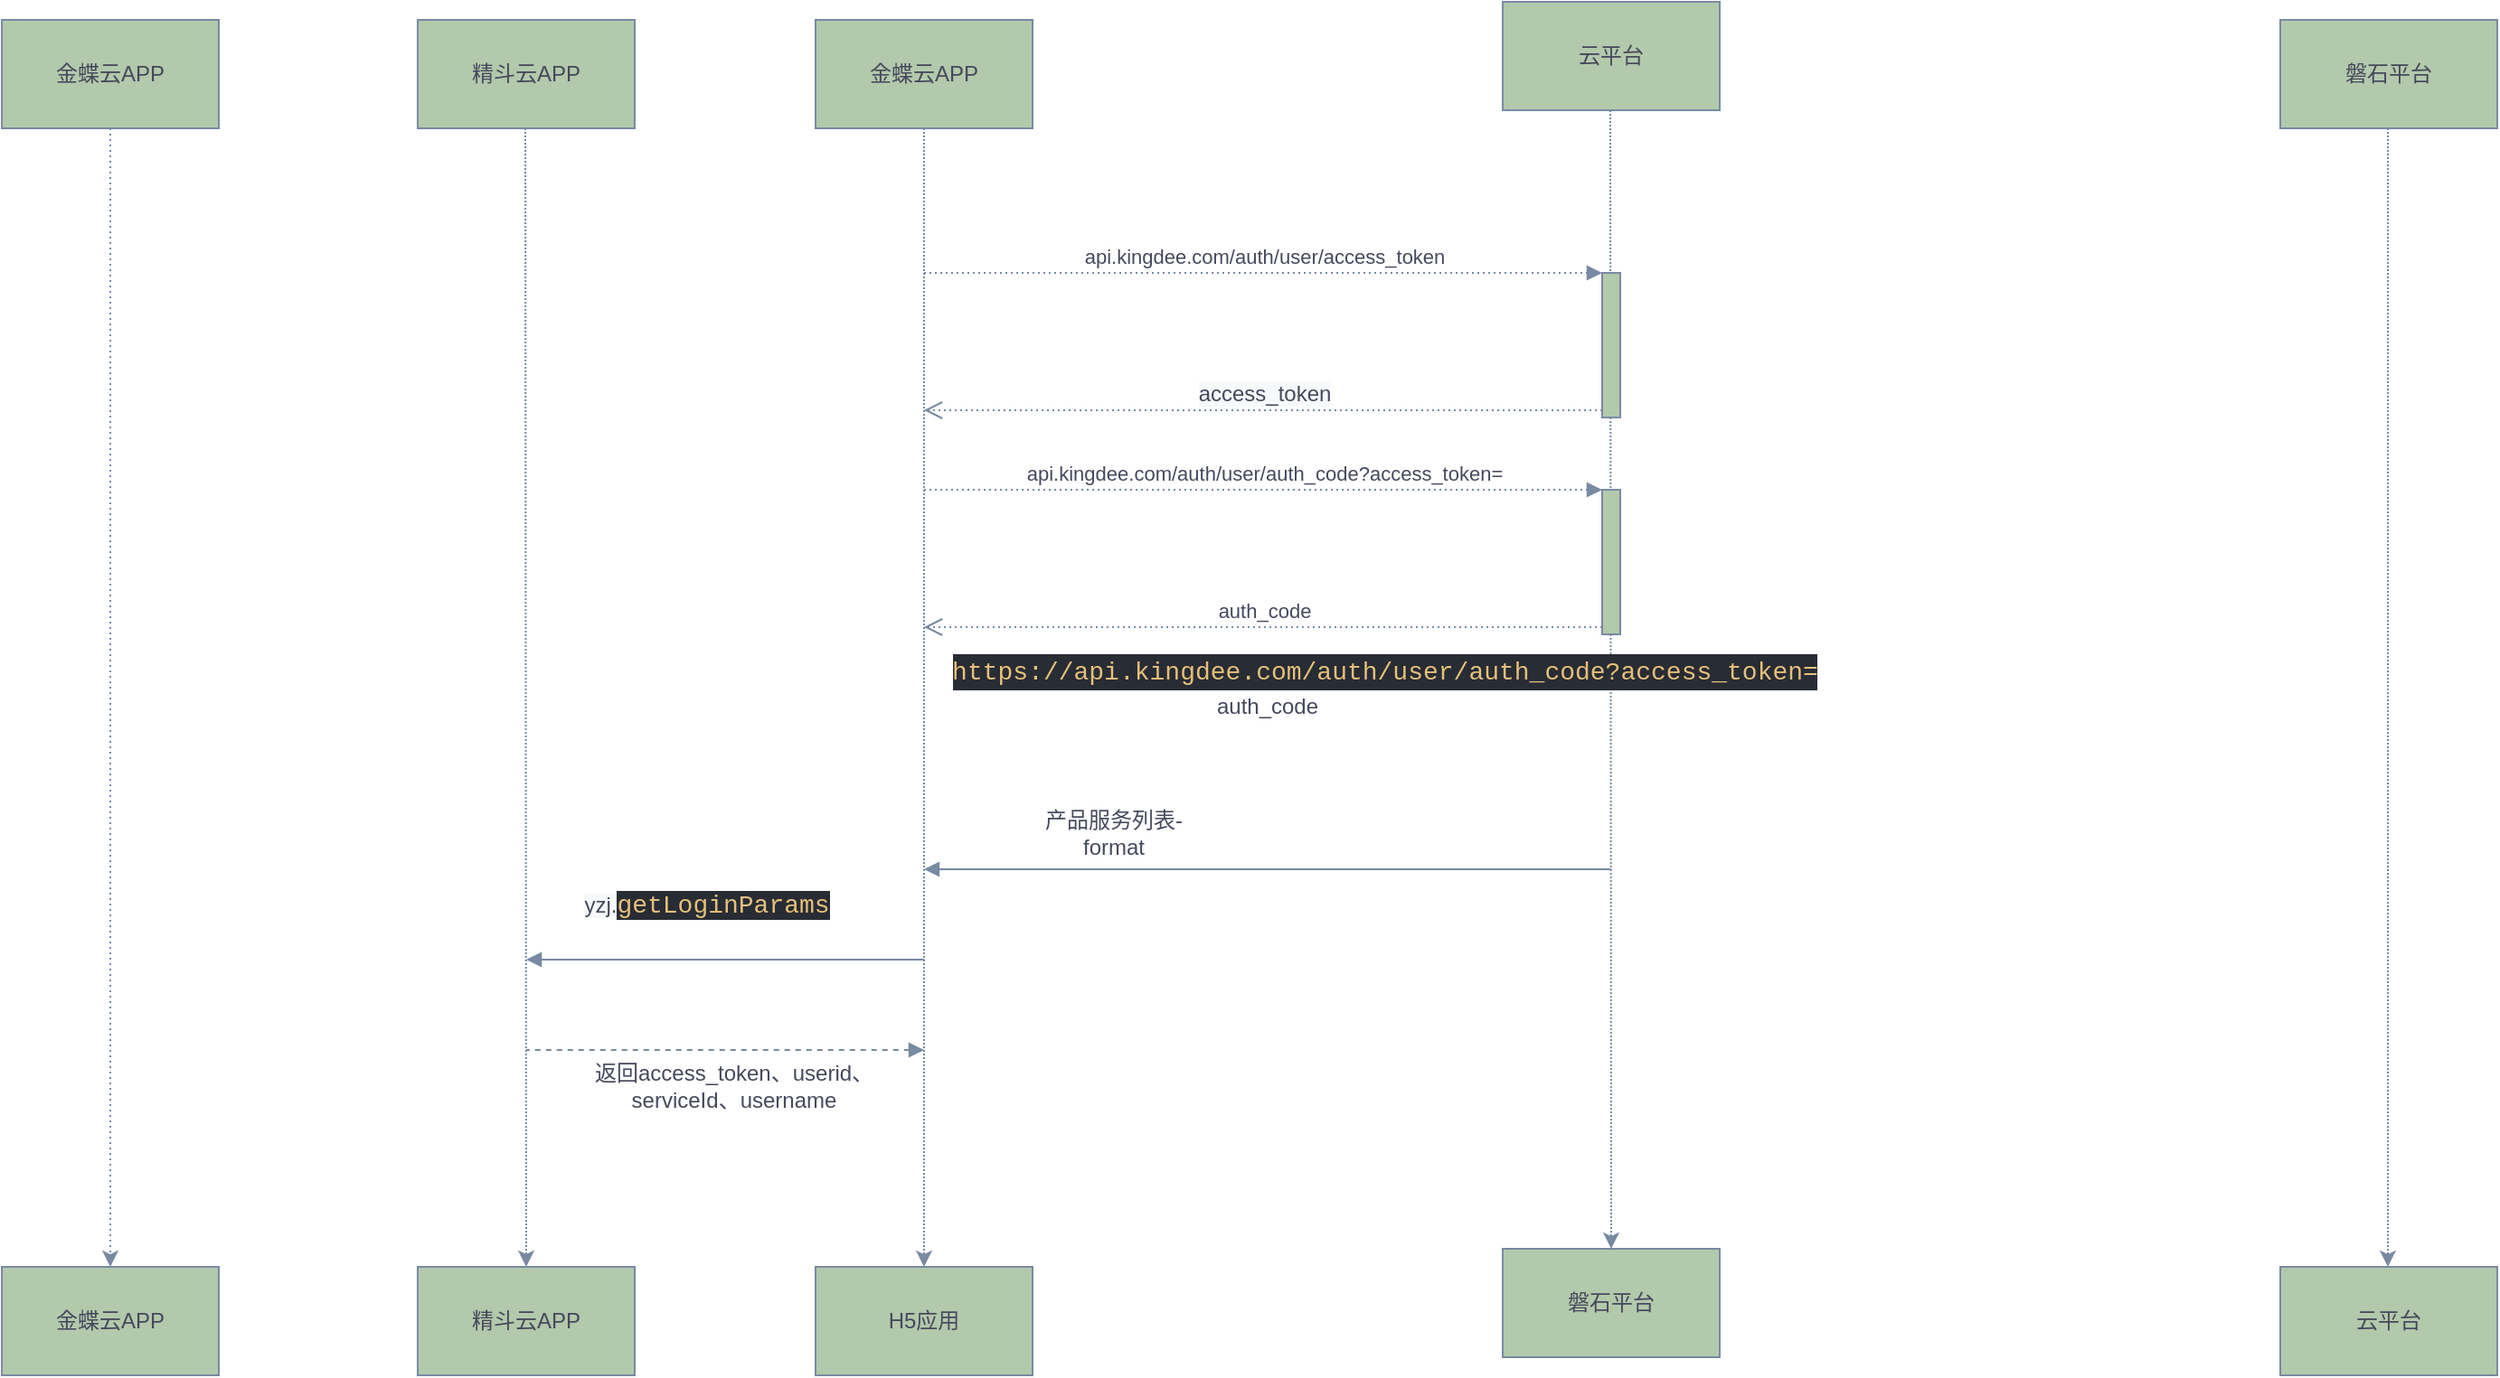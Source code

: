 <mxfile version="17.3.0" type="github">
  <diagram id="u581YdtqbokDeer0Uxru" name="Page-1">
    <mxGraphModel dx="1773" dy="557" grid="1" gridSize="10" guides="1" tooltips="1" connect="1" arrows="1" fold="1" page="1" pageScale="1" pageWidth="827" pageHeight="1169" math="0" shadow="0">
      <root>
        <mxCell id="0" />
        <mxCell id="1" parent="0" />
        <mxCell id="Jhj8KREctP6kbI35rBeC-1" style="edgeStyle=orthogonalEdgeStyle;rounded=0;orthogonalLoop=1;jettySize=auto;html=1;exitX=0.5;exitY=1;exitDx=0;exitDy=0;dashed=1;dashPattern=1 1;strokeColor=#788AA3;fontColor=#46495D;" parent="1" source="Jhj8KREctP6kbI35rBeC-2" target="Jhj8KREctP6kbI35rBeC-5" edge="1">
          <mxGeometry relative="1" as="geometry" />
        </mxCell>
        <mxCell id="Jhj8KREctP6kbI35rBeC-2" value="金蝶云APP" style="rounded=0;whiteSpace=wrap;html=1;fillColor=#B2C9AB;strokeColor=#788AA3;fontColor=#46495D;" parent="1" vertex="1">
          <mxGeometry x="80" y="50" width="120" height="60" as="geometry" />
        </mxCell>
        <mxCell id="Jhj8KREctP6kbI35rBeC-3" value="磐石平台" style="rounded=0;whiteSpace=wrap;html=1;fillColor=#B2C9AB;strokeColor=#788AA3;fontColor=#46495D;" parent="1" vertex="1">
          <mxGeometry x="890" y="50" width="120" height="60" as="geometry" />
        </mxCell>
        <mxCell id="Jhj8KREctP6kbI35rBeC-4" value="云平台" style="rounded=0;whiteSpace=wrap;html=1;fillColor=#B2C9AB;strokeColor=#788AA3;fontColor=#46495D;" parent="1" vertex="1">
          <mxGeometry x="460" y="40" width="120" height="60" as="geometry" />
        </mxCell>
        <mxCell id="Jhj8KREctP6kbI35rBeC-5" value="H5应用" style="rounded=0;whiteSpace=wrap;html=1;fillColor=#B2C9AB;strokeColor=#788AA3;fontColor=#46495D;" parent="1" vertex="1">
          <mxGeometry x="80" y="740" width="120" height="60" as="geometry" />
        </mxCell>
        <mxCell id="Jhj8KREctP6kbI35rBeC-6" value="云平台" style="rounded=0;whiteSpace=wrap;html=1;fillColor=#B2C9AB;strokeColor=#788AA3;fontColor=#46495D;" parent="1" vertex="1">
          <mxGeometry x="890" y="740" width="120" height="60" as="geometry" />
        </mxCell>
        <mxCell id="Jhj8KREctP6kbI35rBeC-7" value="磐石平台" style="rounded=0;whiteSpace=wrap;html=1;fillColor=#B2C9AB;strokeColor=#788AA3;fontColor=#46495D;" parent="1" vertex="1">
          <mxGeometry x="460" y="730" width="120" height="60" as="geometry" />
        </mxCell>
        <mxCell id="Jhj8KREctP6kbI35rBeC-8" style="edgeStyle=orthogonalEdgeStyle;rounded=0;orthogonalLoop=1;jettySize=auto;html=1;exitX=0.5;exitY=1;exitDx=0;exitDy=0;dashed=1;dashPattern=1 1;entryX=0.5;entryY=0;entryDx=0;entryDy=0;strokeColor=#788AA3;fontColor=#46495D;" parent="1" target="Jhj8KREctP6kbI35rBeC-7" edge="1">
          <mxGeometry relative="1" as="geometry">
            <mxPoint x="519.5" y="100" as="sourcePoint" />
            <mxPoint x="519.5" y="410" as="targetPoint" />
          </mxGeometry>
        </mxCell>
        <mxCell id="Jhj8KREctP6kbI35rBeC-9" style="edgeStyle=orthogonalEdgeStyle;rounded=0;orthogonalLoop=1;jettySize=auto;html=1;exitX=0.5;exitY=1;exitDx=0;exitDy=0;dashed=1;dashPattern=1 1;strokeColor=#788AA3;fontColor=#46495D;" parent="1" target="Jhj8KREctP6kbI35rBeC-6" edge="1">
          <mxGeometry relative="1" as="geometry">
            <mxPoint x="949.5" y="110" as="sourcePoint" />
            <mxPoint x="949.5" y="420" as="targetPoint" />
          </mxGeometry>
        </mxCell>
        <mxCell id="Jhj8KREctP6kbI35rBeC-15" value="&lt;div style=&quot;color: rgb(187 , 187 , 187) ; background-color: rgb(40 , 44 , 52) ; font-family: &amp;#34;menlo&amp;#34; , &amp;#34;monaco&amp;#34; , &amp;#34;courier new&amp;#34; , monospace ; font-size: 14px ; line-height: 20px&quot;&gt;&lt;span style=&quot;color: #e5c07b&quot;&gt;https://api.kingdee.com/auth/user/auth_code?access_token=&lt;/span&gt;&lt;/div&gt;" style="text;html=1;strokeColor=none;fillColor=none;align=center;verticalAlign=middle;whiteSpace=wrap;rounded=0;fontColor=#46495D;" parent="1" vertex="1">
          <mxGeometry x="150" y="400" width="490" height="20" as="geometry" />
        </mxCell>
        <mxCell id="Jhj8KREctP6kbI35rBeC-17" value="auth_code" style="text;html=1;strokeColor=none;fillColor=none;align=center;verticalAlign=middle;whiteSpace=wrap;rounded=0;fontColor=#46495D;" parent="1" vertex="1">
          <mxGeometry x="310" y="420" width="40" height="20" as="geometry" />
        </mxCell>
        <mxCell id="Jhj8KREctP6kbI35rBeC-20" value="" style="endArrow=none;html=1;startArrow=block;startFill=1;fontColor=#46495D;fillColor=#B2C9AB;strokeColor=#788AA3;" parent="1" edge="1">
          <mxGeometry width="50" height="50" relative="1" as="geometry">
            <mxPoint x="140" y="520" as="sourcePoint" />
            <mxPoint x="520" y="520" as="targetPoint" />
          </mxGeometry>
        </mxCell>
        <mxCell id="Jhj8KREctP6kbI35rBeC-21" value="产品服务列表-format&lt;br&gt;" style="text;html=1;strokeColor=none;fillColor=none;align=center;verticalAlign=middle;whiteSpace=wrap;rounded=0;fontColor=#46495D;" parent="1" vertex="1">
          <mxGeometry x="200" y="490" width="90" height="20" as="geometry" />
        </mxCell>
        <mxCell id="Jhj8KREctP6kbI35rBeC-22" value="精斗云APP" style="rounded=0;whiteSpace=wrap;html=1;fillColor=#B2C9AB;strokeColor=#788AA3;fontColor=#46495D;" parent="1" vertex="1">
          <mxGeometry x="-140" y="50" width="120" height="60" as="geometry" />
        </mxCell>
        <mxCell id="Jhj8KREctP6kbI35rBeC-23" value="精斗云APP" style="rounded=0;whiteSpace=wrap;html=1;fillColor=#B2C9AB;strokeColor=#788AA3;fontColor=#46495D;" parent="1" vertex="1">
          <mxGeometry x="-140" y="740" width="120" height="60" as="geometry" />
        </mxCell>
        <mxCell id="Jhj8KREctP6kbI35rBeC-24" style="edgeStyle=orthogonalEdgeStyle;rounded=0;orthogonalLoop=1;jettySize=auto;html=1;exitX=0.5;exitY=1;exitDx=0;exitDy=0;dashed=1;dashPattern=1 1;entryX=0.5;entryY=0;entryDx=0;entryDy=0;strokeColor=#788AA3;fontColor=#46495D;" parent="1" target="Jhj8KREctP6kbI35rBeC-23" edge="1">
          <mxGeometry relative="1" as="geometry">
            <mxPoint x="-80.5" y="110" as="sourcePoint" />
            <mxPoint x="-80.5" y="580" as="targetPoint" />
          </mxGeometry>
        </mxCell>
        <mxCell id="Jhj8KREctP6kbI35rBeC-25" value="" style="endArrow=none;html=1;startArrow=block;startFill=1;strokeColor=#788AA3;fontColor=#46495D;" parent="1" edge="1">
          <mxGeometry width="50" height="50" relative="1" as="geometry">
            <mxPoint x="-80" y="570" as="sourcePoint" />
            <mxPoint x="140" y="570" as="targetPoint" />
          </mxGeometry>
        </mxCell>
        <mxCell id="Jhj8KREctP6kbI35rBeC-26" value="&lt;span style=&quot;background-color: rgb(248 , 249 , 250)&quot;&gt;yzj.&lt;/span&gt;&lt;span style=&quot;color: rgb(229 , 192 , 123) ; background-color: rgb(40 , 44 , 52) ; font-family: &amp;#34;menlo&amp;#34; , &amp;#34;monaco&amp;#34; , &amp;#34;courier new&amp;#34; , monospace ; font-size: 14px&quot;&gt;getLoginParams&lt;/span&gt;" style="text;html=1;strokeColor=none;fillColor=none;align=center;verticalAlign=middle;whiteSpace=wrap;rounded=0;fontColor=#46495D;" parent="1" vertex="1">
          <mxGeometry x="-70" y="530" width="180" height="20" as="geometry" />
        </mxCell>
        <mxCell id="Jhj8KREctP6kbI35rBeC-27" value="" style="endArrow=none;dashed=1;html=1;startArrow=block;startFill=1;strokeColor=#788AA3;fontColor=#46495D;" parent="1" edge="1">
          <mxGeometry width="50" height="50" relative="1" as="geometry">
            <mxPoint x="140" y="620" as="sourcePoint" />
            <mxPoint x="-80" y="620" as="targetPoint" />
          </mxGeometry>
        </mxCell>
        <mxCell id="Jhj8KREctP6kbI35rBeC-28" value="返回access_token、userid、serviceId、username" style="text;html=1;strokeColor=none;fillColor=none;align=center;verticalAlign=middle;whiteSpace=wrap;rounded=0;fontColor=#46495D;" parent="1" vertex="1">
          <mxGeometry x="-50" y="630" width="170" height="20" as="geometry" />
        </mxCell>
        <mxCell id="NsgEEQxtwvJ1XCvzVNjy-4" value="" style="edgeStyle=orthogonalEdgeStyle;rounded=0;orthogonalLoop=1;jettySize=auto;html=1;dashed=1;dashPattern=1 2;strokeColor=#788AA3;fontColor=#46495D;" edge="1" parent="1" source="NsgEEQxtwvJ1XCvzVNjy-1" target="NsgEEQxtwvJ1XCvzVNjy-3">
          <mxGeometry relative="1" as="geometry" />
        </mxCell>
        <mxCell id="NsgEEQxtwvJ1XCvzVNjy-1" value="金蝶云APP" style="rounded=0;whiteSpace=wrap;html=1;fillColor=#B2C9AB;strokeColor=#788AA3;fontColor=#46495D;" vertex="1" parent="1">
          <mxGeometry x="-370" y="50" width="120" height="60" as="geometry" />
        </mxCell>
        <mxCell id="NsgEEQxtwvJ1XCvzVNjy-3" value="金蝶云APP" style="rounded=0;whiteSpace=wrap;html=1;fillColor=#B2C9AB;strokeColor=#788AA3;fontColor=#46495D;" vertex="1" parent="1">
          <mxGeometry x="-370" y="740" width="120" height="60" as="geometry" />
        </mxCell>
        <mxCell id="NsgEEQxtwvJ1XCvzVNjy-5" value="" style="html=1;points=[];perimeter=orthogonalPerimeter;fillColor=#B2C9AB;strokeColor=#788AA3;fontColor=#46495D;" vertex="1" parent="1">
          <mxGeometry x="515" y="190" width="10" height="80" as="geometry" />
        </mxCell>
        <mxCell id="NsgEEQxtwvJ1XCvzVNjy-6" value="api.kingdee.com/auth/user/access_token" style="html=1;verticalAlign=bottom;endArrow=block;entryX=0;entryY=0;rounded=0;dashed=1;dashPattern=1 2;strokeColor=#788AA3;fontColor=#46495D;" edge="1" target="NsgEEQxtwvJ1XCvzVNjy-5" parent="1">
          <mxGeometry relative="1" as="geometry">
            <mxPoint x="140" y="190" as="sourcePoint" />
          </mxGeometry>
        </mxCell>
        <mxCell id="NsgEEQxtwvJ1XCvzVNjy-7" value="&lt;span style=&quot;color: rgb(70 , 73 , 93) ; font-size: 12px ; background-color: rgb(248 , 249 , 250)&quot;&gt;access_token&lt;/span&gt;" style="html=1;verticalAlign=bottom;endArrow=open;dashed=1;endSize=8;exitX=0;exitY=0.95;rounded=0;dashPattern=1 2;strokeColor=#788AA3;fontColor=#46495D;" edge="1" source="NsgEEQxtwvJ1XCvzVNjy-5" parent="1">
          <mxGeometry relative="1" as="geometry">
            <mxPoint x="140" y="266" as="targetPoint" />
          </mxGeometry>
        </mxCell>
        <mxCell id="NsgEEQxtwvJ1XCvzVNjy-10" value="" style="html=1;points=[];perimeter=orthogonalPerimeter;fillColor=#B2C9AB;strokeColor=#788AA3;fontColor=#46495D;" vertex="1" parent="1">
          <mxGeometry x="515" y="310" width="10" height="80" as="geometry" />
        </mxCell>
        <mxCell id="NsgEEQxtwvJ1XCvzVNjy-11" value="api.kingdee.com/auth/user/auth_code?access_token=" style="html=1;verticalAlign=bottom;endArrow=block;entryX=0;entryY=0;rounded=0;dashed=1;dashPattern=1 2;strokeColor=#788AA3;fontColor=#46495D;" edge="1" target="NsgEEQxtwvJ1XCvzVNjy-10" parent="1">
          <mxGeometry relative="1" as="geometry">
            <mxPoint x="140" y="310" as="sourcePoint" />
          </mxGeometry>
        </mxCell>
        <mxCell id="NsgEEQxtwvJ1XCvzVNjy-12" value="auth_code" style="html=1;verticalAlign=bottom;endArrow=open;dashed=1;endSize=8;exitX=0;exitY=0.95;rounded=0;dashPattern=1 2;strokeColor=#788AA3;fontColor=#46495D;" edge="1" source="NsgEEQxtwvJ1XCvzVNjy-10" parent="1">
          <mxGeometry relative="1" as="geometry">
            <mxPoint x="140" y="386" as="targetPoint" />
          </mxGeometry>
        </mxCell>
      </root>
    </mxGraphModel>
  </diagram>
</mxfile>
